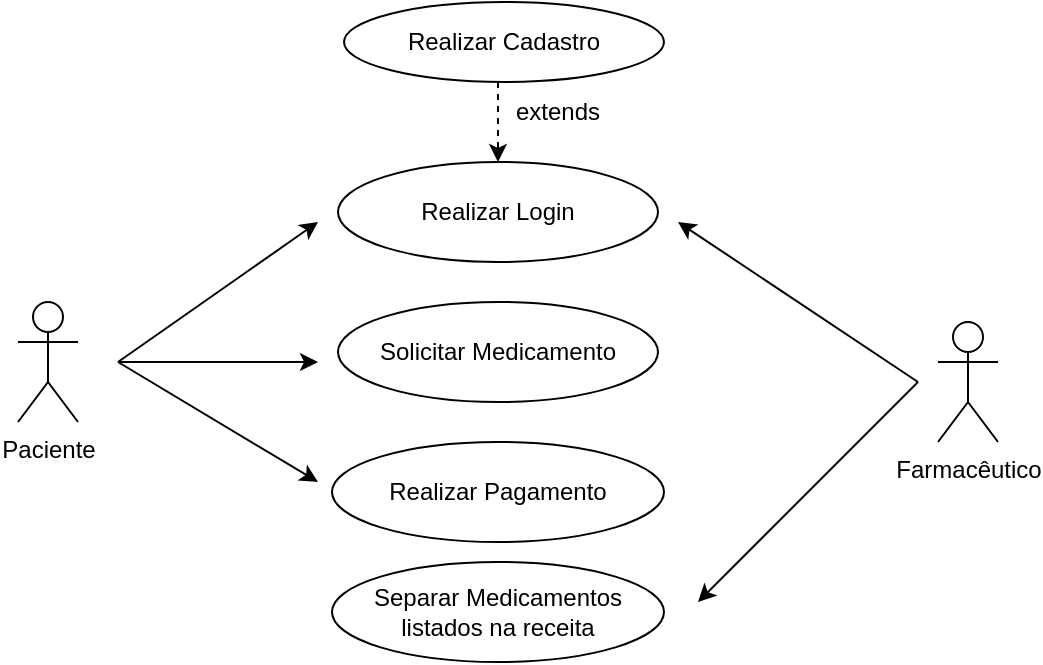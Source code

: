 <mxfile version="24.2.7" type="device">
  <diagram name="Página-1" id="gSgMrXoNJ4GjvuRsl9nz">
    <mxGraphModel dx="1259" dy="696" grid="1" gridSize="10" guides="1" tooltips="1" connect="1" arrows="1" fold="1" page="1" pageScale="1" pageWidth="827" pageHeight="1169" math="0" shadow="0">
      <root>
        <mxCell id="0" />
        <mxCell id="1" parent="0" />
        <mxCell id="o8wS9Xmt-8lskzf11awT-1" value="Paciente" style="shape=umlActor;verticalLabelPosition=bottom;verticalAlign=top;html=1;outlineConnect=0;" parent="1" vertex="1">
          <mxGeometry x="160" y="300" width="30" height="60" as="geometry" />
        </mxCell>
        <mxCell id="o8wS9Xmt-8lskzf11awT-4" value="Solicitar Medicamento" style="ellipse;whiteSpace=wrap;html=1;" parent="1" vertex="1">
          <mxGeometry x="320" y="300" width="160" height="50" as="geometry" />
        </mxCell>
        <mxCell id="o8wS9Xmt-8lskzf11awT-6" value="Separar Medicamentos listados na receita" style="ellipse;whiteSpace=wrap;html=1;" parent="1" vertex="1">
          <mxGeometry x="317" y="430" width="166" height="50" as="geometry" />
        </mxCell>
        <mxCell id="o8wS9Xmt-8lskzf11awT-7" value="Realizar Pagamento" style="ellipse;whiteSpace=wrap;html=1;" parent="1" vertex="1">
          <mxGeometry x="317" y="370" width="166" height="50" as="geometry" />
        </mxCell>
        <mxCell id="o8wS9Xmt-8lskzf11awT-9" value="Farmacêutico" style="shape=umlActor;verticalLabelPosition=bottom;verticalAlign=top;html=1;outlineConnect=0;" parent="1" vertex="1">
          <mxGeometry x="620" y="310" width="30" height="60" as="geometry" />
        </mxCell>
        <mxCell id="o8wS9Xmt-8lskzf11awT-15" value="" style="endArrow=classic;html=1;rounded=0;" parent="1" edge="1">
          <mxGeometry width="50" height="50" relative="1" as="geometry">
            <mxPoint x="210" y="330" as="sourcePoint" />
            <mxPoint x="310" y="330" as="targetPoint" />
          </mxGeometry>
        </mxCell>
        <mxCell id="o8wS9Xmt-8lskzf11awT-16" value="" style="endArrow=classic;html=1;rounded=0;" parent="1" edge="1">
          <mxGeometry width="50" height="50" relative="1" as="geometry">
            <mxPoint x="610" y="340" as="sourcePoint" />
            <mxPoint x="500" y="450" as="targetPoint" />
          </mxGeometry>
        </mxCell>
        <mxCell id="o8wS9Xmt-8lskzf11awT-18" value="" style="endArrow=classic;html=1;rounded=0;" parent="1" edge="1">
          <mxGeometry width="50" height="50" relative="1" as="geometry">
            <mxPoint x="210" y="330" as="sourcePoint" />
            <mxPoint x="310" y="390" as="targetPoint" />
          </mxGeometry>
        </mxCell>
        <mxCell id="u1oM6uNitna-hbaH4F0f-1" value="Realizar Cadastro" style="ellipse;whiteSpace=wrap;html=1;" parent="1" vertex="1">
          <mxGeometry x="323" y="150" width="160" height="40" as="geometry" />
        </mxCell>
        <mxCell id="u1oM6uNitna-hbaH4F0f-2" value="Realizar Login" style="ellipse;whiteSpace=wrap;html=1;" parent="1" vertex="1">
          <mxGeometry x="320" y="230" width="160" height="50" as="geometry" />
        </mxCell>
        <mxCell id="u1oM6uNitna-hbaH4F0f-5" value="" style="endArrow=classic;html=1;rounded=0;" parent="1" edge="1">
          <mxGeometry width="50" height="50" relative="1" as="geometry">
            <mxPoint x="610" y="340" as="sourcePoint" />
            <mxPoint x="490" y="260" as="targetPoint" />
          </mxGeometry>
        </mxCell>
        <mxCell id="u1oM6uNitna-hbaH4F0f-7" value="" style="endArrow=classic;html=1;rounded=0;" parent="1" edge="1">
          <mxGeometry width="50" height="50" relative="1" as="geometry">
            <mxPoint x="210" y="330" as="sourcePoint" />
            <mxPoint x="310" y="260" as="targetPoint" />
          </mxGeometry>
        </mxCell>
        <mxCell id="u1oM6uNitna-hbaH4F0f-8" value="" style="endArrow=classic;html=1;rounded=0;dashed=1;" parent="1" edge="1">
          <mxGeometry width="50" height="50" relative="1" as="geometry">
            <mxPoint x="400" y="190" as="sourcePoint" />
            <mxPoint x="400" y="230" as="targetPoint" />
          </mxGeometry>
        </mxCell>
        <mxCell id="u1oM6uNitna-hbaH4F0f-10" value="extends" style="text;html=1;align=center;verticalAlign=middle;whiteSpace=wrap;rounded=0;" parent="1" vertex="1">
          <mxGeometry x="400" y="190" width="60" height="30" as="geometry" />
        </mxCell>
      </root>
    </mxGraphModel>
  </diagram>
</mxfile>
